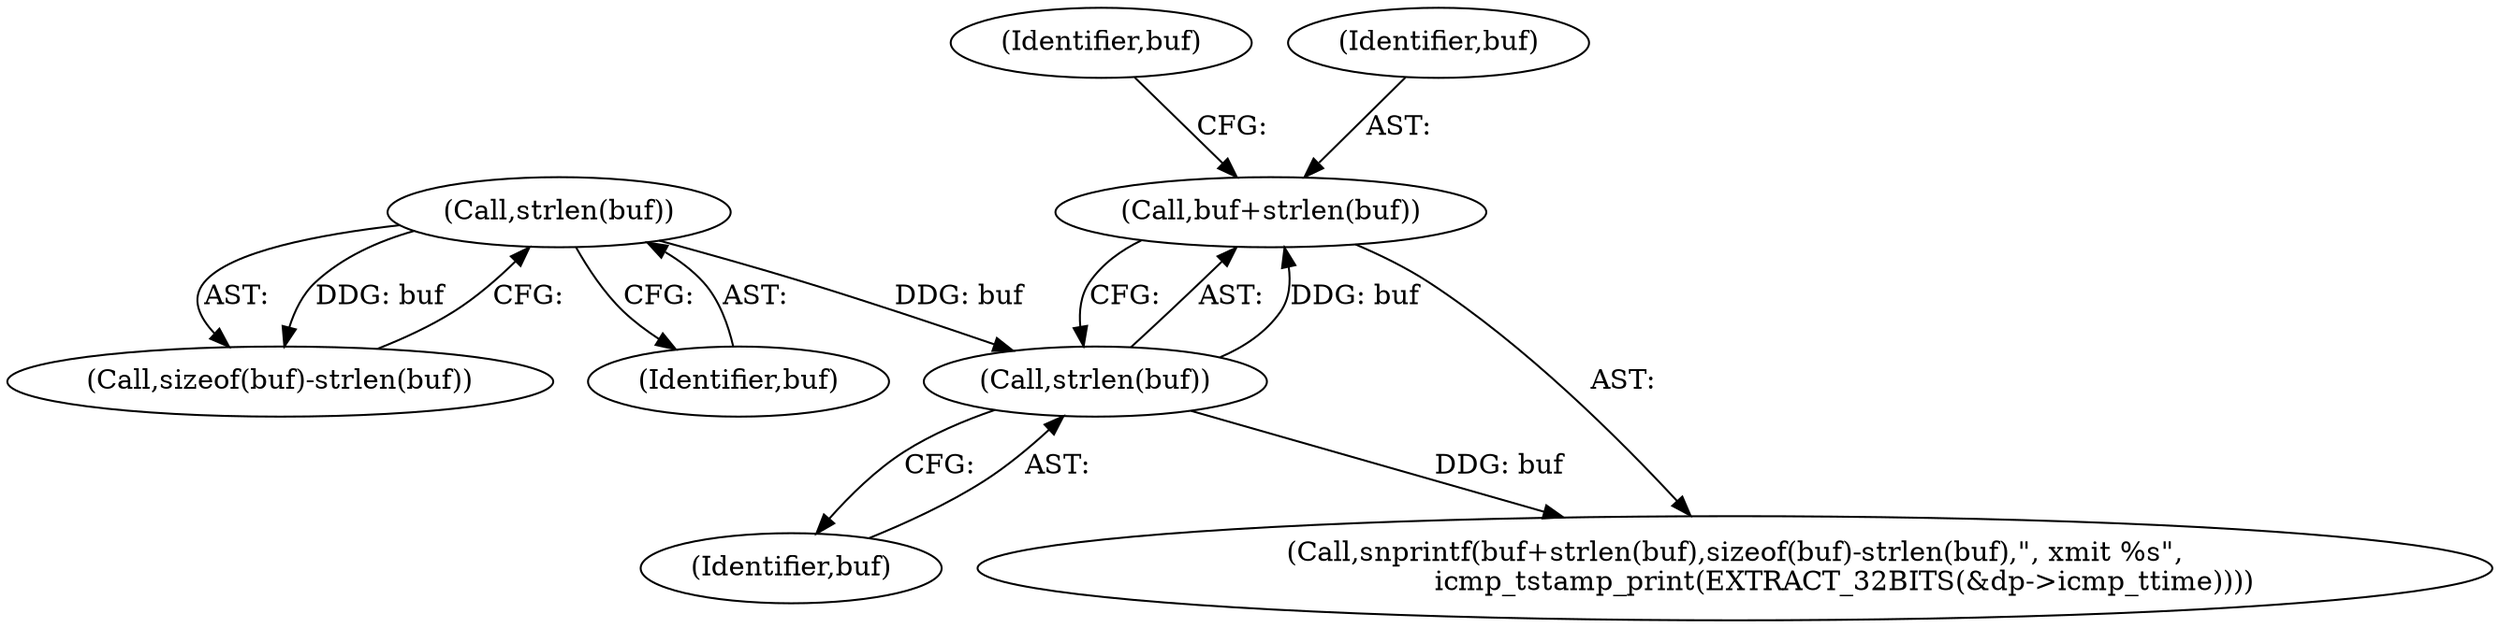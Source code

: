 digraph "0_tcpdump_1a1bce0526a77b62e41531b00f8bb5e21fd4f3a3@API" {
"1000834" [label="(Call,buf+strlen(buf))"];
"1000836" [label="(Call,strlen(buf))"];
"1000822" [label="(Call,strlen(buf))"];
"1000819" [label="(Call,sizeof(buf)-strlen(buf))"];
"1000837" [label="(Identifier,buf)"];
"1000822" [label="(Call,strlen(buf))"];
"1000840" [label="(Identifier,buf)"];
"1000834" [label="(Call,buf+strlen(buf))"];
"1000833" [label="(Call,snprintf(buf+strlen(buf),sizeof(buf)-strlen(buf),\", xmit %s\",\n                         icmp_tstamp_print(EXTRACT_32BITS(&dp->icmp_ttime))))"];
"1000836" [label="(Call,strlen(buf))"];
"1000823" [label="(Identifier,buf)"];
"1000835" [label="(Identifier,buf)"];
"1000834" -> "1000833"  [label="AST: "];
"1000834" -> "1000836"  [label="CFG: "];
"1000835" -> "1000834"  [label="AST: "];
"1000836" -> "1000834"  [label="AST: "];
"1000840" -> "1000834"  [label="CFG: "];
"1000836" -> "1000834"  [label="DDG: buf"];
"1000836" -> "1000837"  [label="CFG: "];
"1000837" -> "1000836"  [label="AST: "];
"1000836" -> "1000833"  [label="DDG: buf"];
"1000822" -> "1000836"  [label="DDG: buf"];
"1000822" -> "1000819"  [label="AST: "];
"1000822" -> "1000823"  [label="CFG: "];
"1000823" -> "1000822"  [label="AST: "];
"1000819" -> "1000822"  [label="CFG: "];
"1000822" -> "1000819"  [label="DDG: buf"];
}
